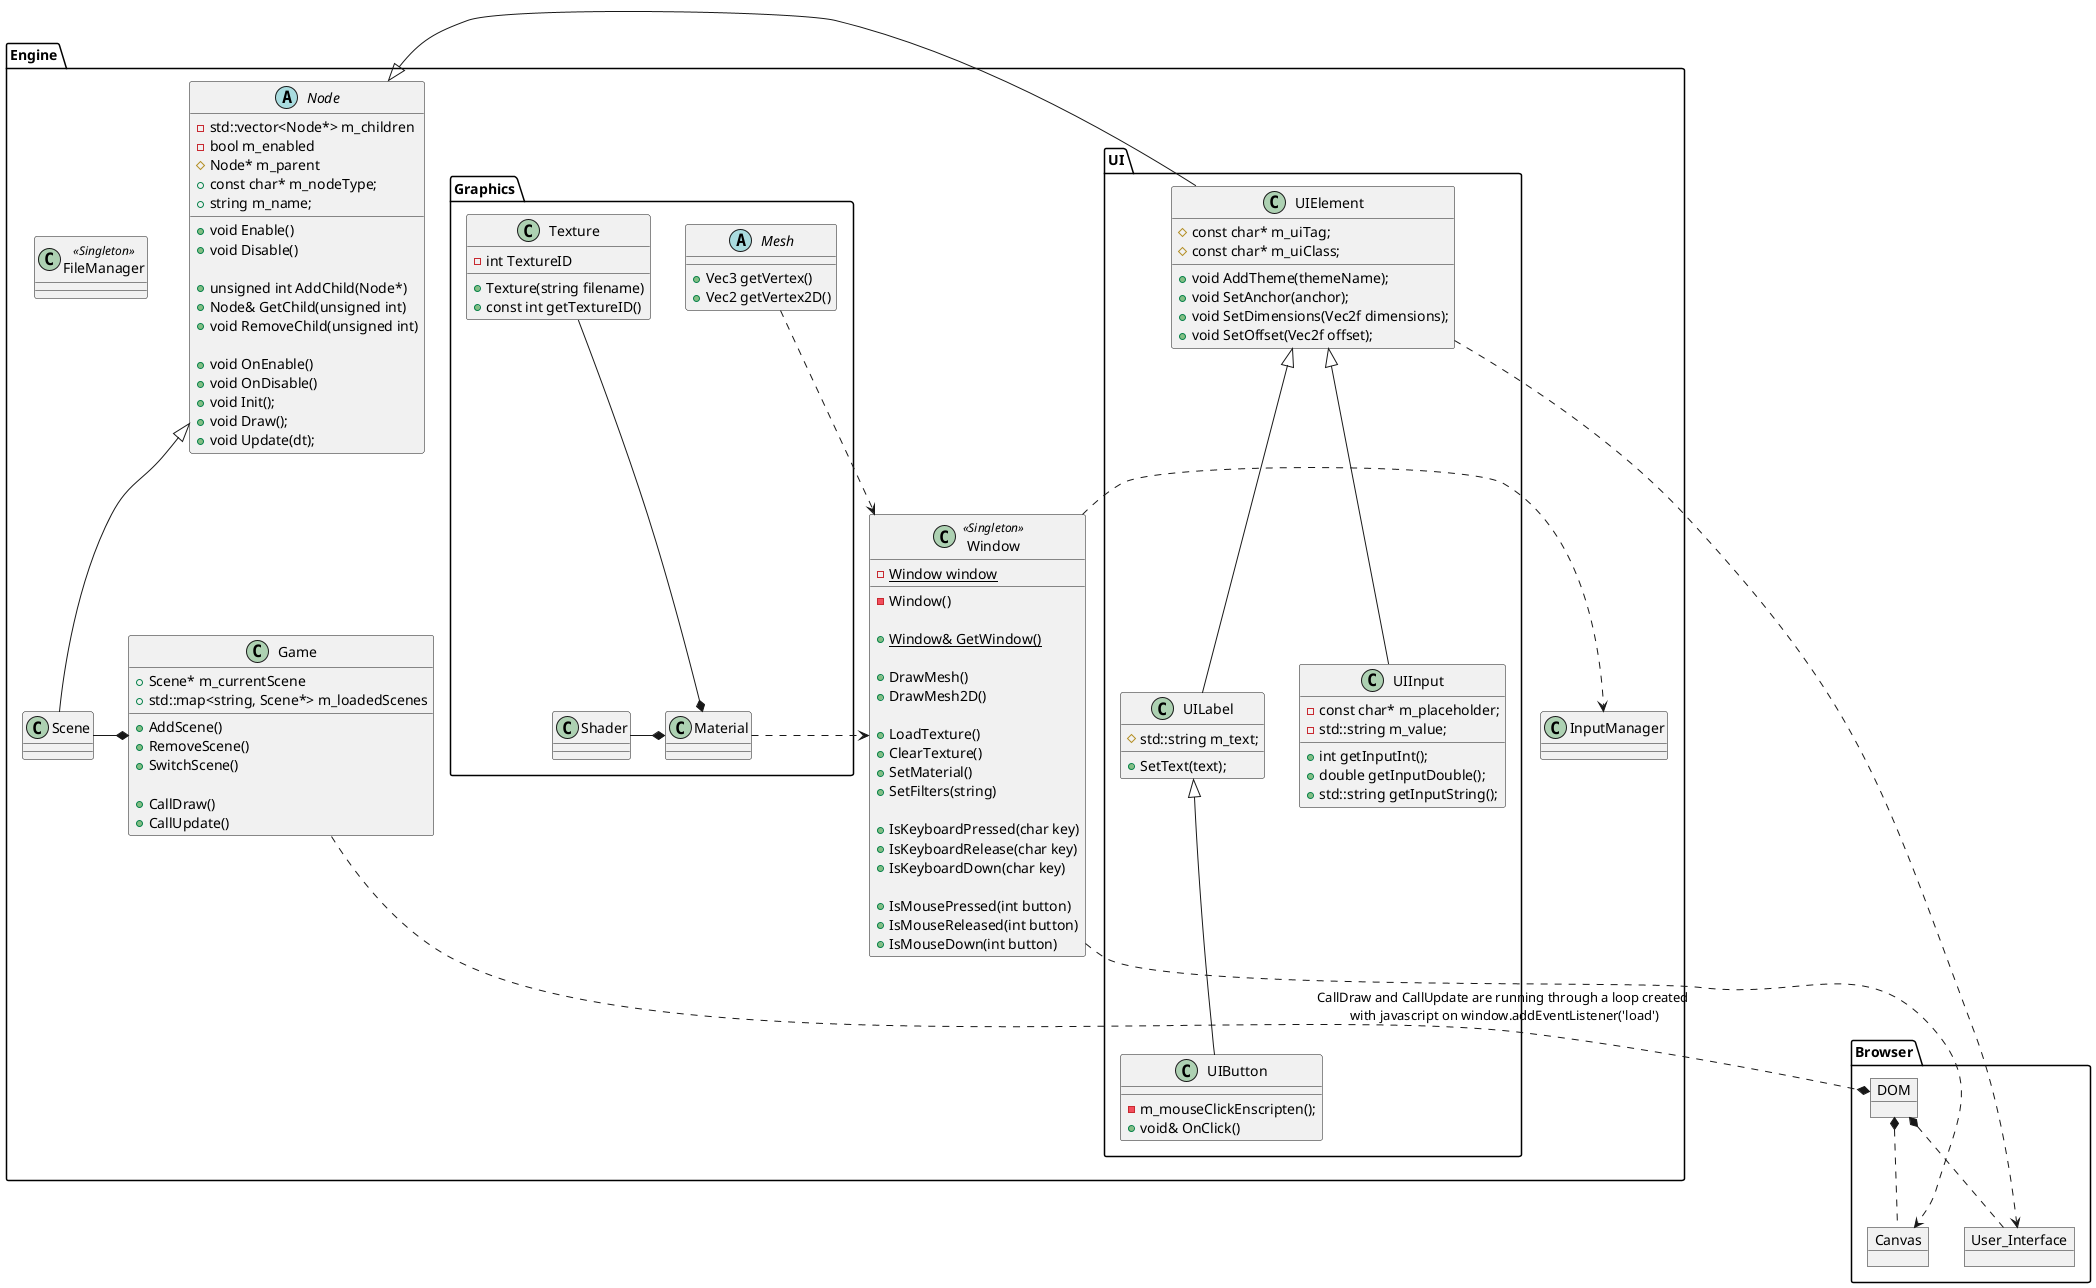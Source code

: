 @startuml EngineArchitecture

namespace Engine {
  class Window <<Singleton>> {
    - {static} Window window
    - {method} Window()

    + {method} {static} Window& GetWindow()
    
    + {method} DrawMesh()
    + {method} DrawMesh2D()

    + {method} LoadTexture()
    + {method} ClearTexture()
    + {method} SetMaterial()
    + {method} SetFilters(string)

    + {method} IsKeyboardPressed(char key)
    + {method} IsKeyboardRelease(char key)
    + {method} IsKeyboardDown(char key)

    + {method} IsMousePressed(int button)
    + {method} IsMouseReleased(int button)
    + {method} IsMouseDown(int button)
  }

  class FileManager <<Singleton>> {
    
  }

  class Game {
    + Scene* m_currentScene
    + std::map<string, Scene*> m_loadedScenes
    
    + {method} AddScene()
    + {method} RemoveScene()
    + {method} SwitchScene()

    + {method} CallDraw()
    + {method} CallUpdate()
  }
  
  abstract Node {
    - std::vector<Node*> m_children
    - bool m_enabled
    # Node* m_parent
    + const char* m_nodeType;
    + string m_name;

    + {method} void Enable()
    + {method} void Disable()

    + {method} unsigned int AddChild(Node*)
    + {method} Node& GetChild(unsigned int)
    + {method} void RemoveChild(unsigned int)

    + {method} void OnEnable()
    + {method} void OnDisable()
    + {method} void Init();
    + {method} void Draw();
    + {method} void Update(dt);
  }

  class Scene extends Node

  class InputManager {

  }

  Scene -* Game
  Window .> InputManager

  namespace UI {
    class UIElement {
      # const char* m_uiTag;
      # const char* m_uiClass;

      + {method} void AddTheme(themeName);
      + {method} void SetAnchor(anchor);
      + {method} void SetDimensions(Vec2f dimensions);
      + {method} void SetOffset(Vec2f offset);
    }

    class UILabel extends UIElement {
      # std::string m_text;

      + {method} SetText(text);
    }

    class UIButton extends UILabel {
      - {method} m_mouseClickEnscripten();
      + void& OnClick()
    }

    class UIInput extends UIElement {
      - const char* m_placeholder;
      - std::string m_value;

      + {method} int getInputInt();
      + {method} double getInputDouble();
      + {method} std::string getInputString();
    }
  }

  UI.UIElement -|> Node

  namespace Graphics {
    abstract Mesh {
      + {method} Vec3 getVertex()
      + {method} Vec2 getVertex2D()
    }

    class Texture {
      - int TextureID
      + {method} Texture(string filename)
      + {method} const int getTextureID()
    }

    class Shader {

    }

    class Material {

    }

    Texture --* Material    
    Shader -* Material
  }

  Graphics.Material .> Window
  Graphics.Mesh .> Window
}

namespace Browser {
  Object Canvas {

  }

  Object User_Interface {

  }

  Object DOM {

  }

  DOM *.. User_Interface
  DOM *.. Canvas
}

Engine.Window .> Browser.Canvas
Engine.Game ..* Browser.DOM : "CallDraw and CallUpdate are running through a loop created \nwith javascript on window.addEventListener('load')"
Engine.UI.UIElement ..> Browser.User_Interface

@enduml